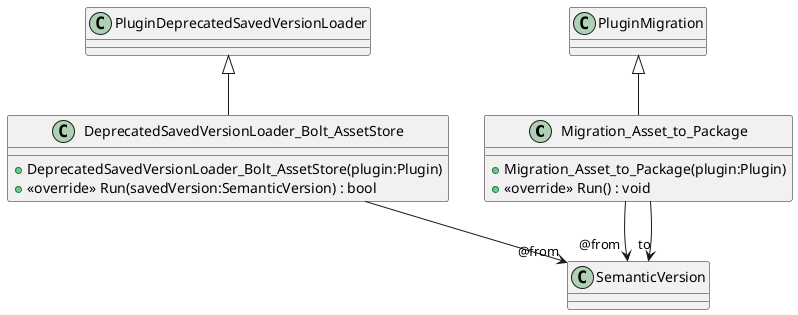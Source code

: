 @startuml
class Migration_Asset_to_Package {
    + Migration_Asset_to_Package(plugin:Plugin)
    + <<override>> Run() : void
}
class DeprecatedSavedVersionLoader_Bolt_AssetStore {
    + DeprecatedSavedVersionLoader_Bolt_AssetStore(plugin:Plugin)
    + <<override>> Run(savedVersion:SemanticVersion) : bool
}
PluginMigration <|-- Migration_Asset_to_Package
Migration_Asset_to_Package --> "@from" SemanticVersion
Migration_Asset_to_Package --> "to" SemanticVersion
PluginDeprecatedSavedVersionLoader <|-- DeprecatedSavedVersionLoader_Bolt_AssetStore
DeprecatedSavedVersionLoader_Bolt_AssetStore --> "@from" SemanticVersion
@enduml
